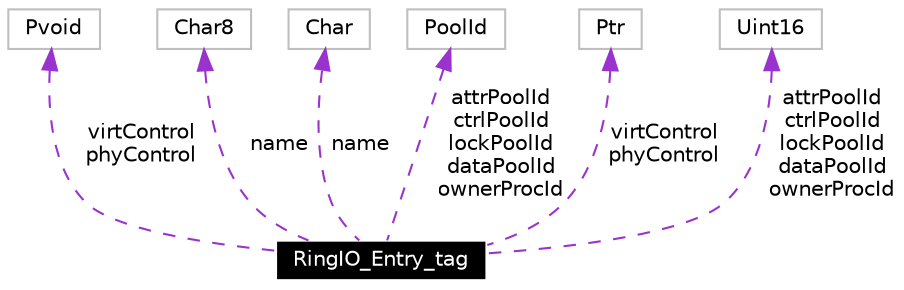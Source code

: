 digraph G
{
  edge [fontname="Helvetica",fontsize=10,labelfontname="Helvetica",labelfontsize=10];
  node [fontname="Helvetica",fontsize=10,shape=record];
  Node1 [label="RingIO_Entry_tag",height=0.2,width=0.4,color="white", fillcolor="black", style="filled" fontcolor="white"];
  Node2 -> Node1 [dir=back,color="darkorchid3",fontsize=10,style="dashed",label="virtControl\nphyControl",fontname="Helvetica"];
  Node2 [label="Pvoid",height=0.2,width=0.4,color="grey75", fillcolor="white", style="filled"];
  Node3 -> Node1 [dir=back,color="darkorchid3",fontsize=10,style="dashed",label="name",fontname="Helvetica"];
  Node3 [label="Char8",height=0.2,width=0.4,color="grey75", fillcolor="white", style="filled"];
  Node4 -> Node1 [dir=back,color="darkorchid3",fontsize=10,style="dashed",label="name",fontname="Helvetica"];
  Node4 [label="Char",height=0.2,width=0.4,color="grey75", fillcolor="white", style="filled"];
  Node5 -> Node1 [dir=back,color="darkorchid3",fontsize=10,style="dashed",label="attrPoolId\nctrlPoolId\nlockPoolId\ndataPoolId\nownerProcId",fontname="Helvetica"];
  Node5 [label="PoolId",height=0.2,width=0.4,color="grey75", fillcolor="white", style="filled"];
  Node6 -> Node1 [dir=back,color="darkorchid3",fontsize=10,style="dashed",label="virtControl\nphyControl",fontname="Helvetica"];
  Node6 [label="Ptr",height=0.2,width=0.4,color="grey75", fillcolor="white", style="filled"];
  Node7 -> Node1 [dir=back,color="darkorchid3",fontsize=10,style="dashed",label="attrPoolId\nctrlPoolId\nlockPoolId\ndataPoolId\nownerProcId",fontname="Helvetica"];
  Node7 [label="Uint16",height=0.2,width=0.4,color="grey75", fillcolor="white", style="filled"];
}
